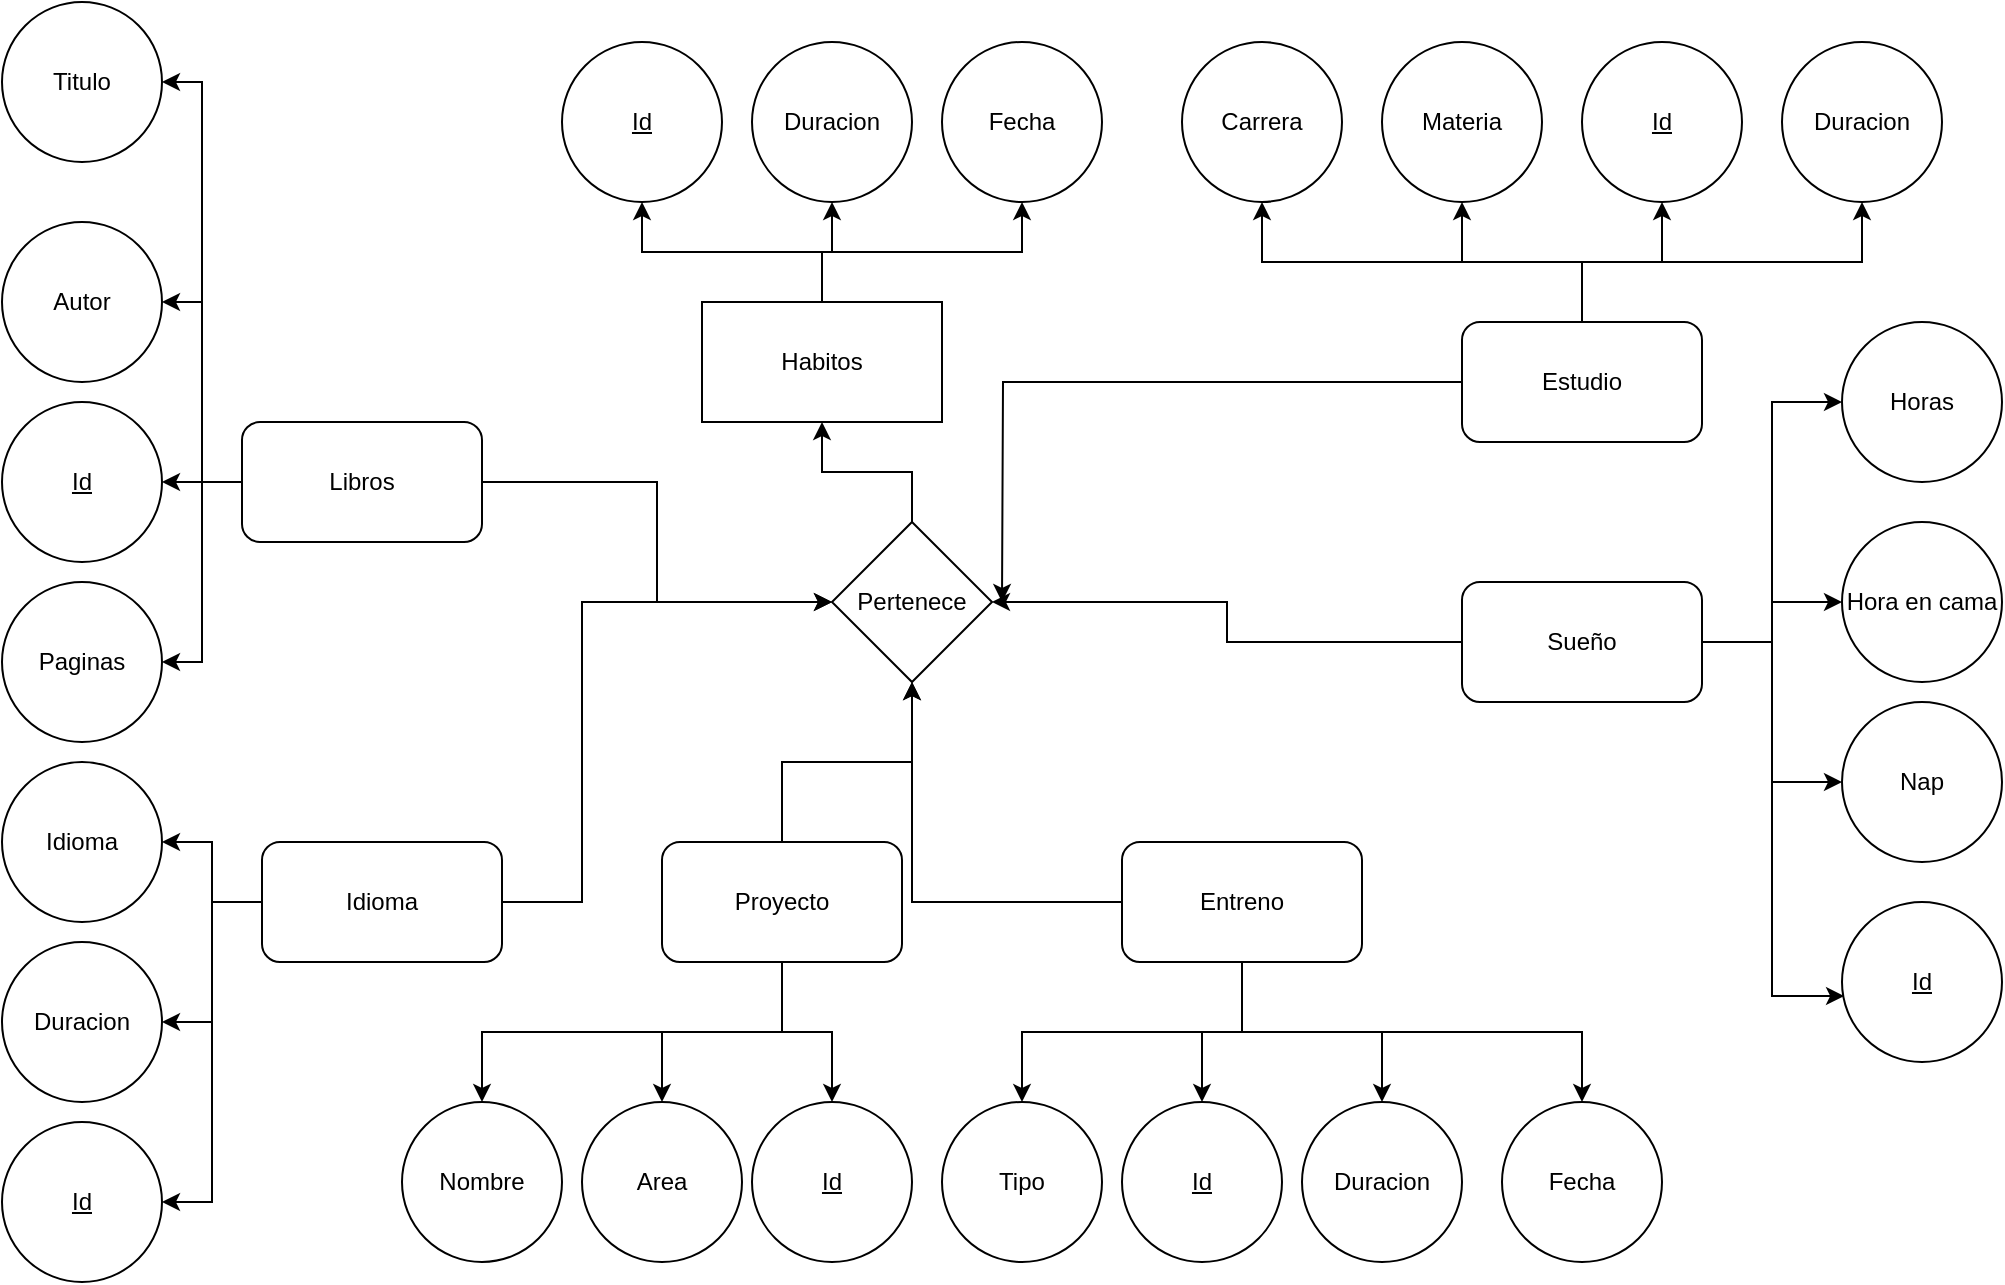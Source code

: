 <mxfile version="20.8.9" type="google"><diagram id="R2lEEEUBdFMjLlhIrx00" name="Page-1"><mxGraphModel grid="1" page="1" gridSize="10" guides="1" tooltips="1" connect="1" arrows="1" fold="1" pageScale="1" pageWidth="850" pageHeight="1100" math="0" shadow="0" extFonts="Permanent Marker^https://fonts.googleapis.com/css?family=Permanent+Marker"><root><mxCell id="0"/><mxCell id="1" parent="0"/><mxCell id="HPx0coZHK5AnPLKnDzfj-4" value="" style="edgeStyle=orthogonalEdgeStyle;rounded=0;orthogonalLoop=1;jettySize=auto;html=1;" edge="1" parent="1" source="HPx0coZHK5AnPLKnDzfj-1" target="HPx0coZHK5AnPLKnDzfj-3"><mxGeometry relative="1" as="geometry"/></mxCell><mxCell id="HPx0coZHK5AnPLKnDzfj-6" style="edgeStyle=orthogonalEdgeStyle;rounded=0;orthogonalLoop=1;jettySize=auto;html=1;" edge="1" parent="1" source="HPx0coZHK5AnPLKnDzfj-1" target="HPx0coZHK5AnPLKnDzfj-2"><mxGeometry relative="1" as="geometry"/></mxCell><mxCell id="HPx0coZHK5AnPLKnDzfj-7" style="edgeStyle=orthogonalEdgeStyle;rounded=0;orthogonalLoop=1;jettySize=auto;html=1;entryX=0.5;entryY=1;entryDx=0;entryDy=0;" edge="1" parent="1" source="HPx0coZHK5AnPLKnDzfj-1" target="HPx0coZHK5AnPLKnDzfj-5"><mxGeometry relative="1" as="geometry"/></mxCell><mxCell id="HPx0coZHK5AnPLKnDzfj-1" value="Habitos" style="rounded=0;whiteSpace=wrap;html=1;" vertex="1" parent="1"><mxGeometry x="360" y="180" width="120" height="60" as="geometry"/></mxCell><mxCell id="HPx0coZHK5AnPLKnDzfj-2" value="Duracion" style="ellipse;whiteSpace=wrap;html=1;rounded=0;" vertex="1" parent="1"><mxGeometry x="385" y="50" width="80" height="80" as="geometry"/></mxCell><mxCell id="HPx0coZHK5AnPLKnDzfj-3" value="Fecha" style="ellipse;whiteSpace=wrap;html=1;rounded=0;" vertex="1" parent="1"><mxGeometry x="480" y="50" width="80" height="80" as="geometry"/></mxCell><mxCell id="HPx0coZHK5AnPLKnDzfj-5" value="&lt;u&gt;Id&lt;/u&gt;" style="ellipse;whiteSpace=wrap;html=1;rounded=0;" vertex="1" parent="1"><mxGeometry x="290" y="50" width="80" height="80" as="geometry"/></mxCell><mxCell id="HPx0coZHK5AnPLKnDzfj-16" value="" style="edgeStyle=orthogonalEdgeStyle;rounded=0;orthogonalLoop=1;jettySize=auto;html=1;" edge="1" parent="1" source="HPx0coZHK5AnPLKnDzfj-8" target="HPx0coZHK5AnPLKnDzfj-15"><mxGeometry relative="1" as="geometry"><Array as="points"><mxPoint x="110" y="270"/><mxPoint x="110" y="180"/></Array></mxGeometry></mxCell><mxCell id="HPx0coZHK5AnPLKnDzfj-18" value="" style="edgeStyle=orthogonalEdgeStyle;rounded=0;orthogonalLoop=1;jettySize=auto;html=1;" edge="1" parent="1" source="HPx0coZHK5AnPLKnDzfj-8" target="HPx0coZHK5AnPLKnDzfj-17"><mxGeometry relative="1" as="geometry"/></mxCell><mxCell id="HPx0coZHK5AnPLKnDzfj-21" style="edgeStyle=orthogonalEdgeStyle;rounded=0;orthogonalLoop=1;jettySize=auto;html=1;entryX=1;entryY=0.5;entryDx=0;entryDy=0;" edge="1" parent="1" source="HPx0coZHK5AnPLKnDzfj-8" target="HPx0coZHK5AnPLKnDzfj-19"><mxGeometry relative="1" as="geometry"/></mxCell><mxCell id="HPx0coZHK5AnPLKnDzfj-22" value="" style="edgeStyle=orthogonalEdgeStyle;rounded=0;orthogonalLoop=1;jettySize=auto;html=1;entryX=1;entryY=0.5;entryDx=0;entryDy=0;" edge="1" parent="1" source="HPx0coZHK5AnPLKnDzfj-8" target="HPx0coZHK5AnPLKnDzfj-14"><mxGeometry relative="1" as="geometry"/></mxCell><mxCell id="HPx0coZHK5AnPLKnDzfj-72" style="edgeStyle=orthogonalEdgeStyle;rounded=0;orthogonalLoop=1;jettySize=auto;html=1;entryX=0;entryY=0.5;entryDx=0;entryDy=0;" edge="1" parent="1" source="HPx0coZHK5AnPLKnDzfj-8" target="HPx0coZHK5AnPLKnDzfj-66"><mxGeometry relative="1" as="geometry"/></mxCell><mxCell id="HPx0coZHK5AnPLKnDzfj-8" value="Libros" style="rounded=1;whiteSpace=wrap;html=1;" vertex="1" parent="1"><mxGeometry x="130" y="240" width="120" height="60" as="geometry"/></mxCell><mxCell id="HPx0coZHK5AnPLKnDzfj-46" value="" style="edgeStyle=orthogonalEdgeStyle;rounded=0;orthogonalLoop=1;jettySize=auto;html=1;exitX=0.5;exitY=0;exitDx=0;exitDy=0;" edge="1" parent="1" source="HPx0coZHK5AnPLKnDzfj-10" target="HPx0coZHK5AnPLKnDzfj-45"><mxGeometry relative="1" as="geometry"/></mxCell><mxCell id="HPx0coZHK5AnPLKnDzfj-48" value="" style="edgeStyle=orthogonalEdgeStyle;rounded=0;orthogonalLoop=1;jettySize=auto;html=1;" edge="1" parent="1" source="HPx0coZHK5AnPLKnDzfj-10" target="HPx0coZHK5AnPLKnDzfj-47"><mxGeometry relative="1" as="geometry"/></mxCell><mxCell id="HPx0coZHK5AnPLKnDzfj-50" value="" style="edgeStyle=orthogonalEdgeStyle;rounded=0;orthogonalLoop=1;jettySize=auto;html=1;exitX=0.5;exitY=0;exitDx=0;exitDy=0;" edge="1" parent="1" source="HPx0coZHK5AnPLKnDzfj-10" target="HPx0coZHK5AnPLKnDzfj-49"><mxGeometry relative="1" as="geometry"/></mxCell><mxCell id="HPx0coZHK5AnPLKnDzfj-52" value="" style="edgeStyle=orthogonalEdgeStyle;rounded=0;orthogonalLoop=1;jettySize=auto;html=1;exitX=0.5;exitY=0;exitDx=0;exitDy=0;" edge="1" parent="1" source="HPx0coZHK5AnPLKnDzfj-10" target="HPx0coZHK5AnPLKnDzfj-51"><mxGeometry relative="1" as="geometry"/></mxCell><mxCell id="HPx0coZHK5AnPLKnDzfj-70" style="edgeStyle=orthogonalEdgeStyle;rounded=0;orthogonalLoop=1;jettySize=auto;html=1;" edge="1" parent="1" source="HPx0coZHK5AnPLKnDzfj-10"><mxGeometry relative="1" as="geometry"><mxPoint x="510" y="330" as="targetPoint"/></mxGeometry></mxCell><mxCell id="HPx0coZHK5AnPLKnDzfj-10" value="Estudio" style="rounded=1;whiteSpace=wrap;html=1;" vertex="1" parent="1"><mxGeometry x="740" y="190" width="120" height="60" as="geometry"/></mxCell><mxCell id="HPx0coZHK5AnPLKnDzfj-31" value="" style="edgeStyle=orthogonalEdgeStyle;rounded=0;orthogonalLoop=1;jettySize=auto;html=1;" edge="1" parent="1" source="HPx0coZHK5AnPLKnDzfj-11" target="HPx0coZHK5AnPLKnDzfj-30"><mxGeometry relative="1" as="geometry"/></mxCell><mxCell id="HPx0coZHK5AnPLKnDzfj-35" value="" style="edgeStyle=orthogonalEdgeStyle;rounded=0;orthogonalLoop=1;jettySize=auto;html=1;" edge="1" parent="1" source="HPx0coZHK5AnPLKnDzfj-11" target="HPx0coZHK5AnPLKnDzfj-34"><mxGeometry relative="1" as="geometry"/></mxCell><mxCell id="HPx0coZHK5AnPLKnDzfj-36" style="edgeStyle=orthogonalEdgeStyle;rounded=0;orthogonalLoop=1;jettySize=auto;html=1;exitX=0.5;exitY=1;exitDx=0;exitDy=0;" edge="1" parent="1" source="HPx0coZHK5AnPLKnDzfj-11" target="HPx0coZHK5AnPLKnDzfj-33"><mxGeometry relative="1" as="geometry"/></mxCell><mxCell id="HPx0coZHK5AnPLKnDzfj-44" style="edgeStyle=orthogonalEdgeStyle;rounded=0;orthogonalLoop=1;jettySize=auto;html=1;exitX=0.5;exitY=1;exitDx=0;exitDy=0;" edge="1" parent="1" source="HPx0coZHK5AnPLKnDzfj-11" target="HPx0coZHK5AnPLKnDzfj-32"><mxGeometry relative="1" as="geometry"/></mxCell><mxCell id="HPx0coZHK5AnPLKnDzfj-68" style="edgeStyle=orthogonalEdgeStyle;rounded=0;orthogonalLoop=1;jettySize=auto;html=1;entryX=0.5;entryY=1;entryDx=0;entryDy=0;" edge="1" parent="1" source="HPx0coZHK5AnPLKnDzfj-11" target="HPx0coZHK5AnPLKnDzfj-66"><mxGeometry relative="1" as="geometry"/></mxCell><mxCell id="HPx0coZHK5AnPLKnDzfj-11" value="Entreno" style="rounded=1;whiteSpace=wrap;html=1;" vertex="1" parent="1"><mxGeometry x="570" y="450" width="120" height="60" as="geometry"/></mxCell><mxCell id="HPx0coZHK5AnPLKnDzfj-39" value="" style="edgeStyle=orthogonalEdgeStyle;rounded=0;orthogonalLoop=1;jettySize=auto;html=1;" edge="1" parent="1" source="HPx0coZHK5AnPLKnDzfj-12" target="HPx0coZHK5AnPLKnDzfj-38"><mxGeometry relative="1" as="geometry"/></mxCell><mxCell id="HPx0coZHK5AnPLKnDzfj-41" value="" style="edgeStyle=orthogonalEdgeStyle;rounded=0;orthogonalLoop=1;jettySize=auto;html=1;exitX=0.5;exitY=1;exitDx=0;exitDy=0;" edge="1" parent="1" source="HPx0coZHK5AnPLKnDzfj-12" target="HPx0coZHK5AnPLKnDzfj-40"><mxGeometry relative="1" as="geometry"/></mxCell><mxCell id="HPx0coZHK5AnPLKnDzfj-43" value="" style="edgeStyle=orthogonalEdgeStyle;rounded=0;orthogonalLoop=1;jettySize=auto;html=1;" edge="1" parent="1" source="HPx0coZHK5AnPLKnDzfj-12" target="HPx0coZHK5AnPLKnDzfj-42"><mxGeometry relative="1" as="geometry"/></mxCell><mxCell id="HPx0coZHK5AnPLKnDzfj-67" style="edgeStyle=orthogonalEdgeStyle;rounded=0;orthogonalLoop=1;jettySize=auto;html=1;entryX=0.5;entryY=1;entryDx=0;entryDy=0;" edge="1" parent="1" source="HPx0coZHK5AnPLKnDzfj-12" target="HPx0coZHK5AnPLKnDzfj-66"><mxGeometry relative="1" as="geometry"/></mxCell><mxCell id="HPx0coZHK5AnPLKnDzfj-12" value="Proyecto" style="rounded=1;whiteSpace=wrap;html=1;" vertex="1" parent="1"><mxGeometry x="340" y="450" width="120" height="60" as="geometry"/></mxCell><mxCell id="HPx0coZHK5AnPLKnDzfj-24" value="" style="edgeStyle=orthogonalEdgeStyle;rounded=0;orthogonalLoop=1;jettySize=auto;html=1;" edge="1" parent="1" source="HPx0coZHK5AnPLKnDzfj-13" target="HPx0coZHK5AnPLKnDzfj-23"><mxGeometry relative="1" as="geometry"/></mxCell><mxCell id="HPx0coZHK5AnPLKnDzfj-26" value="" style="edgeStyle=orthogonalEdgeStyle;rounded=0;orthogonalLoop=1;jettySize=auto;html=1;" edge="1" parent="1" source="HPx0coZHK5AnPLKnDzfj-13" target="HPx0coZHK5AnPLKnDzfj-25"><mxGeometry relative="1" as="geometry"/></mxCell><mxCell id="HPx0coZHK5AnPLKnDzfj-29" style="edgeStyle=orthogonalEdgeStyle;rounded=0;orthogonalLoop=1;jettySize=auto;html=1;entryX=1;entryY=0.5;entryDx=0;entryDy=0;" edge="1" parent="1" source="HPx0coZHK5AnPLKnDzfj-13" target="HPx0coZHK5AnPLKnDzfj-27"><mxGeometry relative="1" as="geometry"/></mxCell><mxCell id="HPx0coZHK5AnPLKnDzfj-71" style="edgeStyle=orthogonalEdgeStyle;rounded=0;orthogonalLoop=1;jettySize=auto;html=1;entryX=0;entryY=0.5;entryDx=0;entryDy=0;" edge="1" parent="1" source="HPx0coZHK5AnPLKnDzfj-13" target="HPx0coZHK5AnPLKnDzfj-66"><mxGeometry relative="1" as="geometry"><Array as="points"><mxPoint x="300" y="480"/><mxPoint x="300" y="330"/></Array></mxGeometry></mxCell><mxCell id="HPx0coZHK5AnPLKnDzfj-13" value="Idioma" style="rounded=1;whiteSpace=wrap;html=1;" vertex="1" parent="1"><mxGeometry x="140" y="450" width="120" height="60" as="geometry"/></mxCell><mxCell id="HPx0coZHK5AnPLKnDzfj-14" value="Titulo" style="ellipse;whiteSpace=wrap;html=1;rounded=1;" vertex="1" parent="1"><mxGeometry x="10" y="30" width="80" height="80" as="geometry"/></mxCell><mxCell id="HPx0coZHK5AnPLKnDzfj-15" value="Autor" style="ellipse;whiteSpace=wrap;html=1;rounded=1;" vertex="1" parent="1"><mxGeometry x="10" y="140" width="80" height="80" as="geometry"/></mxCell><mxCell id="HPx0coZHK5AnPLKnDzfj-17" value="&lt;u&gt;Id&lt;/u&gt;" style="ellipse;whiteSpace=wrap;html=1;rounded=1;" vertex="1" parent="1"><mxGeometry x="10" y="230" width="80" height="80" as="geometry"/></mxCell><mxCell id="HPx0coZHK5AnPLKnDzfj-19" value="Paginas" style="ellipse;whiteSpace=wrap;html=1;rounded=1;" vertex="1" parent="1"><mxGeometry x="10" y="320" width="80" height="80" as="geometry"/></mxCell><mxCell id="HPx0coZHK5AnPLKnDzfj-23" value="Idioma" style="ellipse;whiteSpace=wrap;html=1;rounded=1;" vertex="1" parent="1"><mxGeometry x="10" y="410" width="80" height="80" as="geometry"/></mxCell><mxCell id="HPx0coZHK5AnPLKnDzfj-25" value="Duracion" style="ellipse;whiteSpace=wrap;html=1;rounded=1;" vertex="1" parent="1"><mxGeometry x="10" y="500" width="80" height="80" as="geometry"/></mxCell><mxCell id="HPx0coZHK5AnPLKnDzfj-27" value="Id" style="ellipse;whiteSpace=wrap;html=1;rounded=1;fontStyle=4" vertex="1" parent="1"><mxGeometry x="10" y="590" width="80" height="80" as="geometry"/></mxCell><mxCell id="HPx0coZHK5AnPLKnDzfj-30" value="Duracion" style="ellipse;whiteSpace=wrap;html=1;rounded=1;" vertex="1" parent="1"><mxGeometry x="660" y="580" width="80" height="80" as="geometry"/></mxCell><mxCell id="HPx0coZHK5AnPLKnDzfj-32" value="Tipo" style="ellipse;whiteSpace=wrap;html=1;rounded=1;" vertex="1" parent="1"><mxGeometry x="480" y="580" width="80" height="80" as="geometry"/></mxCell><mxCell id="HPx0coZHK5AnPLKnDzfj-33" value="Fecha" style="ellipse;whiteSpace=wrap;html=1;rounded=1;" vertex="1" parent="1"><mxGeometry x="760" y="580" width="80" height="80" as="geometry"/></mxCell><mxCell id="HPx0coZHK5AnPLKnDzfj-34" value="Id" style="ellipse;whiteSpace=wrap;html=1;rounded=1;fontStyle=4" vertex="1" parent="1"><mxGeometry x="570" y="580" width="80" height="80" as="geometry"/></mxCell><mxCell id="HPx0coZHK5AnPLKnDzfj-38" value="Id" style="ellipse;whiteSpace=wrap;html=1;rounded=1;fontStyle=4" vertex="1" parent="1"><mxGeometry x="385" y="580" width="80" height="80" as="geometry"/></mxCell><mxCell id="HPx0coZHK5AnPLKnDzfj-40" value="Nombre" style="ellipse;whiteSpace=wrap;html=1;rounded=1;" vertex="1" parent="1"><mxGeometry x="210" y="580" width="80" height="80" as="geometry"/></mxCell><mxCell id="HPx0coZHK5AnPLKnDzfj-42" value="Area" style="ellipse;whiteSpace=wrap;html=1;rounded=1;" vertex="1" parent="1"><mxGeometry x="300" y="580" width="80" height="80" as="geometry"/></mxCell><mxCell id="HPx0coZHK5AnPLKnDzfj-45" value="Carrera" style="ellipse;whiteSpace=wrap;html=1;rounded=1;" vertex="1" parent="1"><mxGeometry x="600" y="50" width="80" height="80" as="geometry"/></mxCell><mxCell id="HPx0coZHK5AnPLKnDzfj-47" value="Materia" style="ellipse;whiteSpace=wrap;html=1;rounded=1;" vertex="1" parent="1"><mxGeometry x="700" y="50" width="80" height="80" as="geometry"/></mxCell><mxCell id="HPx0coZHK5AnPLKnDzfj-49" value="Duracion" style="ellipse;whiteSpace=wrap;html=1;rounded=1;" vertex="1" parent="1"><mxGeometry x="900" y="50" width="80" height="80" as="geometry"/></mxCell><mxCell id="HPx0coZHK5AnPLKnDzfj-51" value="Id" style="ellipse;whiteSpace=wrap;html=1;rounded=1;fontStyle=4" vertex="1" parent="1"><mxGeometry x="800" y="50" width="80" height="80" as="geometry"/></mxCell><mxCell id="HPx0coZHK5AnPLKnDzfj-57" value="" style="edgeStyle=orthogonalEdgeStyle;rounded=0;orthogonalLoop=1;jettySize=auto;html=1;" edge="1" parent="1" source="HPx0coZHK5AnPLKnDzfj-53" target="HPx0coZHK5AnPLKnDzfj-56"><mxGeometry relative="1" as="geometry"/></mxCell><mxCell id="HPx0coZHK5AnPLKnDzfj-59" value="" style="edgeStyle=orthogonalEdgeStyle;rounded=0;orthogonalLoop=1;jettySize=auto;html=1;" edge="1" parent="1" source="HPx0coZHK5AnPLKnDzfj-53" target="HPx0coZHK5AnPLKnDzfj-58"><mxGeometry relative="1" as="geometry"/></mxCell><mxCell id="HPx0coZHK5AnPLKnDzfj-63" style="edgeStyle=orthogonalEdgeStyle;rounded=0;orthogonalLoop=1;jettySize=auto;html=1;entryX=0;entryY=0.5;entryDx=0;entryDy=0;" edge="1" parent="1" source="HPx0coZHK5AnPLKnDzfj-53" target="HPx0coZHK5AnPLKnDzfj-54"><mxGeometry relative="1" as="geometry"/></mxCell><mxCell id="HPx0coZHK5AnPLKnDzfj-65" style="edgeStyle=orthogonalEdgeStyle;rounded=0;orthogonalLoop=1;jettySize=auto;html=1;entryX=0.013;entryY=0.588;entryDx=0;entryDy=0;entryPerimeter=0;" edge="1" parent="1" source="HPx0coZHK5AnPLKnDzfj-53" target="HPx0coZHK5AnPLKnDzfj-61"><mxGeometry relative="1" as="geometry"/></mxCell><mxCell id="HPx0coZHK5AnPLKnDzfj-69" style="edgeStyle=orthogonalEdgeStyle;rounded=0;orthogonalLoop=1;jettySize=auto;html=1;entryX=1;entryY=0.5;entryDx=0;entryDy=0;" edge="1" parent="1" source="HPx0coZHK5AnPLKnDzfj-53" target="HPx0coZHK5AnPLKnDzfj-66"><mxGeometry relative="1" as="geometry"/></mxCell><mxCell id="HPx0coZHK5AnPLKnDzfj-53" value="Sueño" style="rounded=1;whiteSpace=wrap;html=1;" vertex="1" parent="1"><mxGeometry x="740" y="320" width="120" height="60" as="geometry"/></mxCell><mxCell id="HPx0coZHK5AnPLKnDzfj-54" value="Horas" style="ellipse;whiteSpace=wrap;html=1;rounded=1;" vertex="1" parent="1"><mxGeometry x="930" y="190" width="80" height="80" as="geometry"/></mxCell><mxCell id="HPx0coZHK5AnPLKnDzfj-56" value="Hora en cama" style="ellipse;whiteSpace=wrap;html=1;rounded=1;" vertex="1" parent="1"><mxGeometry x="930" y="290" width="80" height="80" as="geometry"/></mxCell><mxCell id="HPx0coZHK5AnPLKnDzfj-58" value="Nap" style="ellipse;whiteSpace=wrap;html=1;rounded=1;" vertex="1" parent="1"><mxGeometry x="930" y="380" width="80" height="80" as="geometry"/></mxCell><mxCell id="HPx0coZHK5AnPLKnDzfj-61" value="Id" style="ellipse;whiteSpace=wrap;html=1;rounded=1;fontStyle=4" vertex="1" parent="1"><mxGeometry x="930" y="480" width="80" height="80" as="geometry"/></mxCell><mxCell id="HPx0coZHK5AnPLKnDzfj-73" style="edgeStyle=orthogonalEdgeStyle;rounded=0;orthogonalLoop=1;jettySize=auto;html=1;entryX=0.5;entryY=1;entryDx=0;entryDy=0;" edge="1" parent="1" source="HPx0coZHK5AnPLKnDzfj-66" target="HPx0coZHK5AnPLKnDzfj-1"><mxGeometry relative="1" as="geometry"/></mxCell><mxCell id="HPx0coZHK5AnPLKnDzfj-66" value="Pertenece" style="rhombus;whiteSpace=wrap;html=1;" vertex="1" parent="1"><mxGeometry x="425" y="290" width="80" height="80" as="geometry"/></mxCell></root></mxGraphModel></diagram></mxfile>